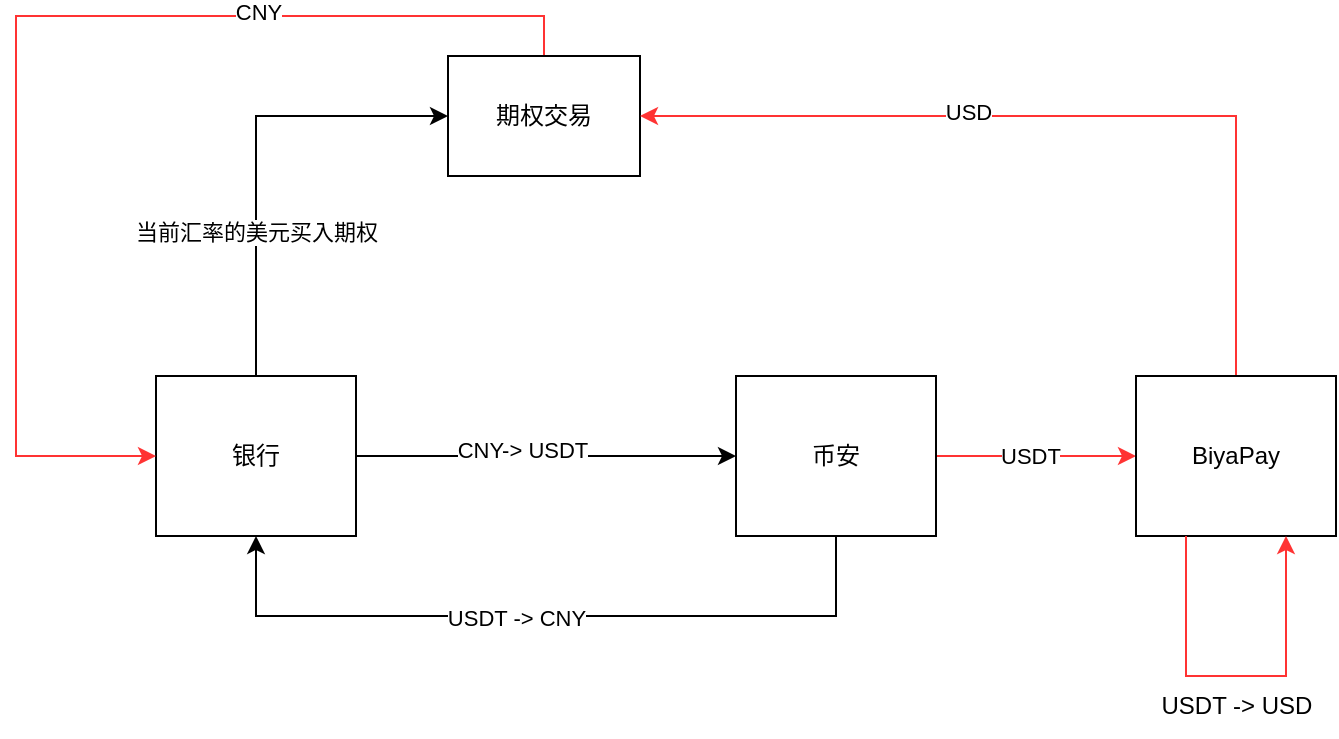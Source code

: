 <mxfile version="24.2.5" type="github">
  <diagram name="第 1 页" id="s1b3QEASk9ITVWUATHW5">
    <mxGraphModel dx="1016" dy="622" grid="1" gridSize="10" guides="1" tooltips="1" connect="1" arrows="1" fold="1" page="1" pageScale="1" pageWidth="827" pageHeight="1169" math="0" shadow="0">
      <root>
        <mxCell id="0" />
        <mxCell id="1" parent="0" />
        <mxCell id="CHOW1bHQRTc95OBNstNL-4" style="edgeStyle=orthogonalEdgeStyle;rounded=0;orthogonalLoop=1;jettySize=auto;html=1;exitX=1;exitY=0.5;exitDx=0;exitDy=0;entryX=0;entryY=0.5;entryDx=0;entryDy=0;" parent="1" source="CHOW1bHQRTc95OBNstNL-1" target="CHOW1bHQRTc95OBNstNL-5" edge="1">
          <mxGeometry relative="1" as="geometry">
            <mxPoint x="350" y="260" as="targetPoint" />
          </mxGeometry>
        </mxCell>
        <mxCell id="CHOW1bHQRTc95OBNstNL-6" value="CNY-&amp;gt; USDT" style="edgeLabel;html=1;align=center;verticalAlign=middle;resizable=0;points=[];" parent="CHOW1bHQRTc95OBNstNL-4" vertex="1" connectable="0">
          <mxGeometry x="-0.126" y="3" relative="1" as="geometry">
            <mxPoint as="offset" />
          </mxGeometry>
        </mxCell>
        <mxCell id="CHOW1bHQRTc95OBNstNL-13" style="edgeStyle=orthogonalEdgeStyle;rounded=0;orthogonalLoop=1;jettySize=auto;html=1;exitX=0.5;exitY=0;exitDx=0;exitDy=0;entryX=0;entryY=0.5;entryDx=0;entryDy=0;" parent="1" source="CHOW1bHQRTc95OBNstNL-1" target="CHOW1bHQRTc95OBNstNL-12" edge="1">
          <mxGeometry relative="1" as="geometry" />
        </mxCell>
        <mxCell id="CHOW1bHQRTc95OBNstNL-14" value="当前汇率的美元买入期权" style="edgeLabel;html=1;align=center;verticalAlign=middle;resizable=0;points=[];" parent="CHOW1bHQRTc95OBNstNL-13" vertex="1" connectable="0">
          <mxGeometry x="-0.215" y="1" relative="1" as="geometry">
            <mxPoint x="1" y="16" as="offset" />
          </mxGeometry>
        </mxCell>
        <mxCell id="CHOW1bHQRTc95OBNstNL-1" value="银行" style="rounded=0;whiteSpace=wrap;html=1;" parent="1" vertex="1">
          <mxGeometry x="170" y="220" width="100" height="80" as="geometry" />
        </mxCell>
        <mxCell id="CHOW1bHQRTc95OBNstNL-9" style="edgeStyle=orthogonalEdgeStyle;rounded=0;orthogonalLoop=1;jettySize=auto;html=1;exitX=0.5;exitY=1;exitDx=0;exitDy=0;entryX=0.5;entryY=1;entryDx=0;entryDy=0;" parent="1" source="CHOW1bHQRTc95OBNstNL-5" target="CHOW1bHQRTc95OBNstNL-1" edge="1">
          <mxGeometry relative="1" as="geometry">
            <Array as="points">
              <mxPoint x="510" y="340" />
              <mxPoint x="220" y="340" />
            </Array>
          </mxGeometry>
        </mxCell>
        <mxCell id="CHOW1bHQRTc95OBNstNL-10" value="USDT -&amp;gt; CNY" style="edgeLabel;html=1;align=center;verticalAlign=middle;resizable=0;points=[];" parent="CHOW1bHQRTc95OBNstNL-9" vertex="1" connectable="0">
          <mxGeometry x="0.141" y="1" relative="1" as="geometry">
            <mxPoint x="11" as="offset" />
          </mxGeometry>
        </mxCell>
        <mxCell id="CHOW1bHQRTc95OBNstNL-16" style="edgeStyle=orthogonalEdgeStyle;rounded=0;orthogonalLoop=1;jettySize=auto;html=1;exitX=1;exitY=0.5;exitDx=0;exitDy=0;entryX=0;entryY=0.5;entryDx=0;entryDy=0;strokeColor=#FF3333;" parent="1" source="CHOW1bHQRTc95OBNstNL-5" target="CHOW1bHQRTc95OBNstNL-15" edge="1">
          <mxGeometry relative="1" as="geometry" />
        </mxCell>
        <mxCell id="CHOW1bHQRTc95OBNstNL-30" value="USDT" style="edgeLabel;html=1;align=center;verticalAlign=middle;resizable=0;points=[];" parent="CHOW1bHQRTc95OBNstNL-16" vertex="1" connectable="0">
          <mxGeometry x="-0.06" y="-3" relative="1" as="geometry">
            <mxPoint y="-3" as="offset" />
          </mxGeometry>
        </mxCell>
        <mxCell id="CHOW1bHQRTc95OBNstNL-5" value="币安" style="rounded=0;whiteSpace=wrap;html=1;" parent="1" vertex="1">
          <mxGeometry x="460" y="220" width="100" height="80" as="geometry" />
        </mxCell>
        <mxCell id="CHOW1bHQRTc95OBNstNL-31" style="edgeStyle=orthogonalEdgeStyle;rounded=0;orthogonalLoop=1;jettySize=auto;html=1;exitX=0.5;exitY=0;exitDx=0;exitDy=0;entryX=0;entryY=0.5;entryDx=0;entryDy=0;strokeColor=#FF3333;" parent="1" source="CHOW1bHQRTc95OBNstNL-12" target="CHOW1bHQRTc95OBNstNL-1" edge="1">
          <mxGeometry relative="1" as="geometry">
            <Array as="points">
              <mxPoint x="364" y="40" />
              <mxPoint x="100" y="40" />
              <mxPoint x="100" y="260" />
            </Array>
          </mxGeometry>
        </mxCell>
        <mxCell id="CHOW1bHQRTc95OBNstNL-32" value="CNY" style="edgeLabel;html=1;align=center;verticalAlign=middle;resizable=0;points=[];" parent="CHOW1bHQRTc95OBNstNL-31" vertex="1" connectable="0">
          <mxGeometry x="-0.43" y="-2" relative="1" as="geometry">
            <mxPoint as="offset" />
          </mxGeometry>
        </mxCell>
        <mxCell id="CHOW1bHQRTc95OBNstNL-12" value="期权交易" style="rounded=0;whiteSpace=wrap;html=1;" parent="1" vertex="1">
          <mxGeometry x="316" y="60" width="96" height="60" as="geometry" />
        </mxCell>
        <mxCell id="CHOW1bHQRTc95OBNstNL-28" style="edgeStyle=orthogonalEdgeStyle;rounded=0;orthogonalLoop=1;jettySize=auto;html=1;exitX=0.5;exitY=0;exitDx=0;exitDy=0;entryX=1;entryY=0.5;entryDx=0;entryDy=0;strokeColor=#FF3333;" parent="1" source="CHOW1bHQRTc95OBNstNL-15" target="CHOW1bHQRTc95OBNstNL-12" edge="1">
          <mxGeometry relative="1" as="geometry" />
        </mxCell>
        <mxCell id="CHOW1bHQRTc95OBNstNL-29" value="USD" style="edgeLabel;html=1;align=center;verticalAlign=middle;resizable=0;points=[];" parent="CHOW1bHQRTc95OBNstNL-28" vertex="1" connectable="0">
          <mxGeometry x="0.234" y="-2" relative="1" as="geometry">
            <mxPoint as="offset" />
          </mxGeometry>
        </mxCell>
        <mxCell id="CHOW1bHQRTc95OBNstNL-15" value="BiyaPay" style="rounded=0;whiteSpace=wrap;html=1;" parent="1" vertex="1">
          <mxGeometry x="660" y="220" width="100" height="80" as="geometry" />
        </mxCell>
        <mxCell id="CHOW1bHQRTc95OBNstNL-24" value="USDT -&amp;gt; USD" style="text;html=1;align=center;verticalAlign=middle;resizable=0;points=[];autosize=1;strokeColor=none;fillColor=none;" parent="1" vertex="1">
          <mxGeometry x="660" y="370" width="100" height="30" as="geometry" />
        </mxCell>
        <mxCell id="CHOW1bHQRTc95OBNstNL-27" style="edgeStyle=orthogonalEdgeStyle;rounded=0;orthogonalLoop=1;jettySize=auto;html=1;exitX=0.25;exitY=1;exitDx=0;exitDy=0;entryX=0.75;entryY=1;entryDx=0;entryDy=0;strokeColor=#FF3333;" parent="1" source="CHOW1bHQRTc95OBNstNL-15" target="CHOW1bHQRTc95OBNstNL-15" edge="1">
          <mxGeometry relative="1" as="geometry">
            <Array as="points">
              <mxPoint x="685" y="370" />
              <mxPoint x="735" y="370" />
            </Array>
          </mxGeometry>
        </mxCell>
      </root>
    </mxGraphModel>
  </diagram>
</mxfile>
